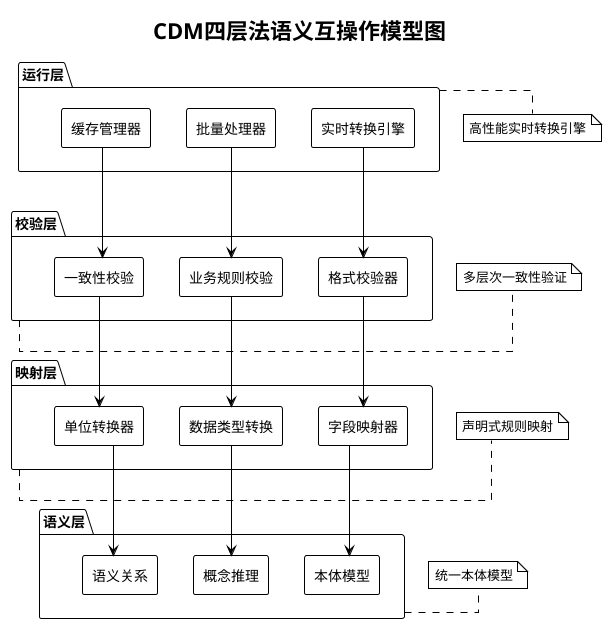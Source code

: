 @startuml cdm_four_layer_simple
!theme plain
skinparam backgroundColor white
skinparam componentStyle rectangle
skinparam linetype ortho

title CDM四层法语义互操作模型图

package "运行层" as runtime {
    component [实时转换引擎] as engine
    component [批量处理器] as batch
    component [缓存管理器] as cache
}

package "校验层" as validation {
    component [格式校验器] as format_check
    component [业务规则校验] as business_check
    component [一致性校验] as consistency_check
}

package "映射层" as mapping {
    component [字段映射器] as field_mapping
    component [数据类型转换] as type_conversion
    component [单位转换器] as unit_conversion
}

package "语义层" as semantic {
    component [本体模型] as ontology
    component [概念推理] as reasoning
    component [语义关系] as relations
}

' 连接关系
engine --> format_check
batch --> business_check
cache --> consistency_check

format_check --> field_mapping
business_check --> type_conversion
consistency_check --> unit_conversion

field_mapping --> ontology
type_conversion --> reasoning
unit_conversion --> relations

' 添加说明
note right of runtime : 高性能实时转换引擎
note right of validation : 多层次一致性验证
note right of mapping : 声明式规则映射
note right of semantic : 统一本体模型

@enduml
